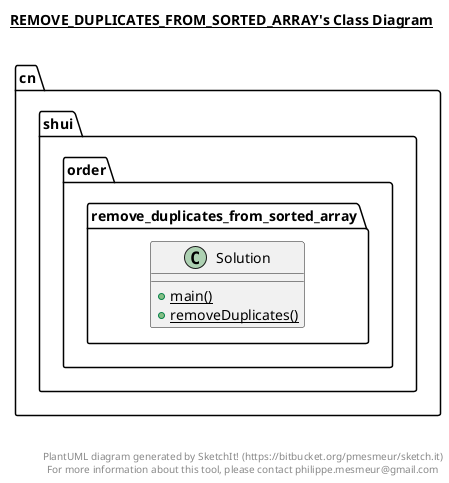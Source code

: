 @startuml

title __REMOVE_DUPLICATES_FROM_SORTED_ARRAY's Class Diagram__\n

  namespace cn.shui.order {
    namespace remove_duplicates_from_sorted_array {
      class cn.shui.order.remove_duplicates_from_sorted_array.Solution {
          {static} + main()
          {static} + removeDuplicates()
      }
    }
  }
  



right footer


PlantUML diagram generated by SketchIt! (https://bitbucket.org/pmesmeur/sketch.it)
For more information about this tool, please contact philippe.mesmeur@gmail.com
endfooter

@enduml
